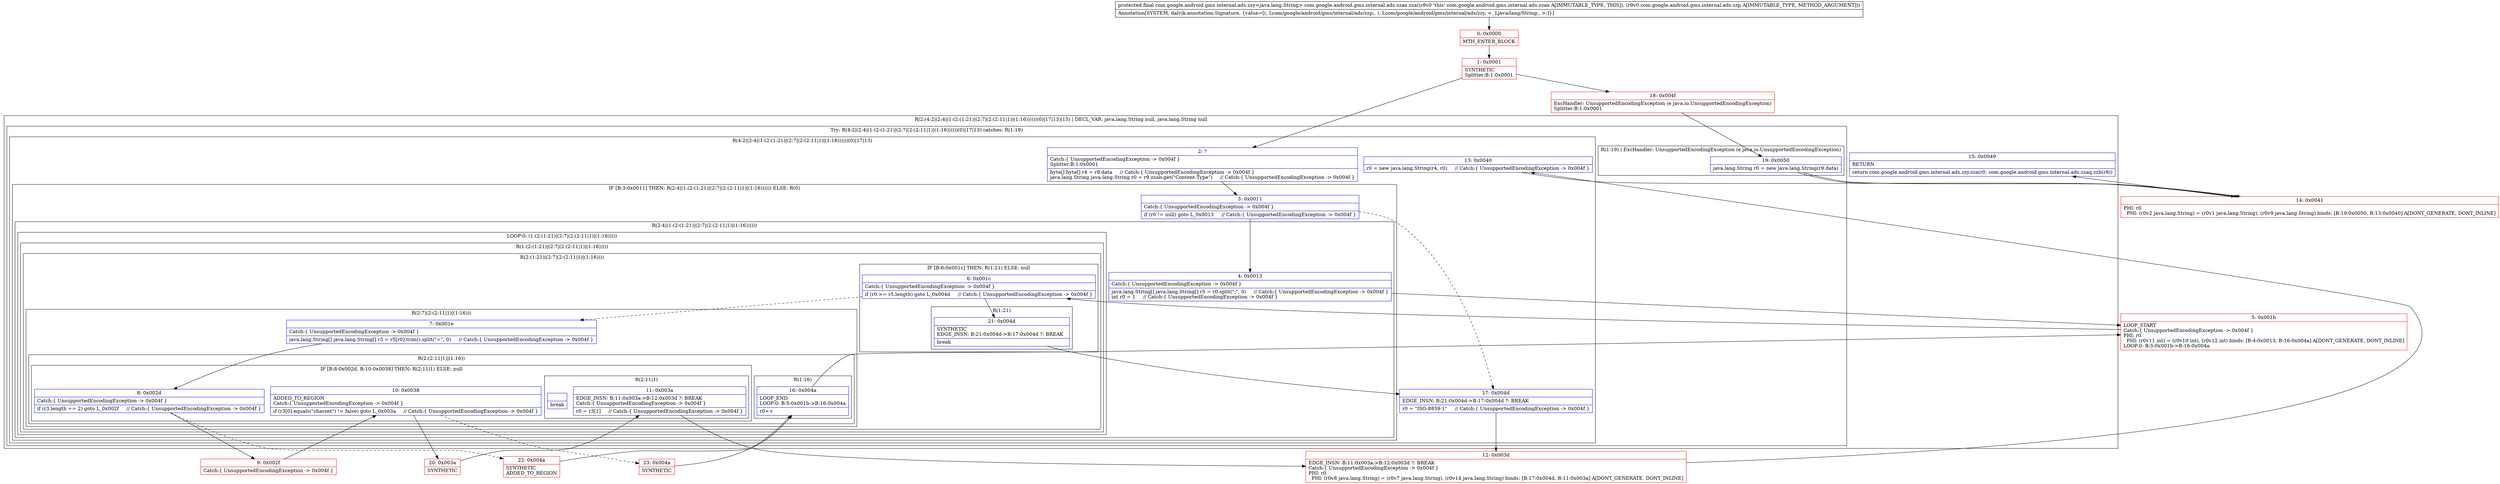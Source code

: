 digraph "CFG forcom.google.android.gms.internal.ads.zzax.zza(Lcom\/google\/android\/gms\/internal\/ads\/zzp;)Lcom\/google\/android\/gms\/internal\/ads\/zzy;" {
subgraph cluster_Region_20849906 {
label = "R(2:(4:2|(2:4|(1:(2:(1:21)|(2:7|(2:(2:11|1)|(1:16))))))(0)|17|13)|15) | DECL_VAR: java.lang.String null, java.lang.String null\l";
node [shape=record,color=blue];
subgraph cluster_TryCatchRegion_886662249 {
label = "Try: R(4:2|(2:4|(1:(2:(1:21)|(2:7|(2:(2:11|1)|(1:16))))))(0)|17|13) catches: R(1:19)";
node [shape=record,color=blue];
subgraph cluster_Region_1624851558 {
label = "R(4:2|(2:4|(1:(2:(1:21)|(2:7|(2:(2:11|1)|(1:16))))))(0)|17|13)";
node [shape=record,color=blue];
Node_2 [shape=record,label="{2\:\ ?|Catch:\{ UnsupportedEncodingException \-\> 0x004f \}\lSplitter:B:1:0x0001\l|byte[] byte[] r4 = r9.data     \/\/ Catch:\{ UnsupportedEncodingException \-\> 0x004f \}\ljava.lang.String java.lang.String r0 = r9.zzab.get(\"Content\-Type\")     \/\/ Catch:\{ UnsupportedEncodingException \-\> 0x004f \}\l}"];
subgraph cluster_IfRegion_1041310145 {
label = "IF [B:3:0x0011] THEN: R(2:4|(1:(2:(1:21)|(2:7|(2:(2:11|1)|(1:16)))))) ELSE: R(0)";
node [shape=record,color=blue];
Node_3 [shape=record,label="{3\:\ 0x0011|Catch:\{ UnsupportedEncodingException \-\> 0x004f \}\l|if (r0 != null) goto L_0x0013     \/\/ Catch:\{ UnsupportedEncodingException \-\> 0x004f \}\l}"];
subgraph cluster_Region_1868311292 {
label = "R(2:4|(1:(2:(1:21)|(2:7|(2:(2:11|1)|(1:16))))))";
node [shape=record,color=blue];
Node_4 [shape=record,label="{4\:\ 0x0013|Catch:\{ UnsupportedEncodingException \-\> 0x004f \}\l|java.lang.String[] java.lang.String[] r5 = r0.split(\";\", 0)     \/\/ Catch:\{ UnsupportedEncodingException \-\> 0x004f \}\lint r0 = 1     \/\/ Catch:\{ UnsupportedEncodingException \-\> 0x004f \}\l}"];
subgraph cluster_LoopRegion_464987453 {
label = "LOOP:0: (1:(2:(1:21)|(2:7|(2:(2:11|1)|(1:16)))))";
node [shape=record,color=blue];
subgraph cluster_Region_1962827478 {
label = "R(1:(2:(1:21)|(2:7|(2:(2:11|1)|(1:16)))))";
node [shape=record,color=blue];
subgraph cluster_Region_68676879 {
label = "R(2:(1:21)|(2:7|(2:(2:11|1)|(1:16))))";
node [shape=record,color=blue];
subgraph cluster_IfRegion_1141589488 {
label = "IF [B:6:0x001c] THEN: R(1:21) ELSE: null";
node [shape=record,color=blue];
Node_6 [shape=record,label="{6\:\ 0x001c|Catch:\{ UnsupportedEncodingException \-\> 0x004f \}\l|if (r0 \>= r5.length) goto L_0x004d     \/\/ Catch:\{ UnsupportedEncodingException \-\> 0x004f \}\l}"];
subgraph cluster_Region_2073181128 {
label = "R(1:21)";
node [shape=record,color=blue];
Node_21 [shape=record,label="{21\:\ 0x004d|SYNTHETIC\lEDGE_INSN: B:21:0x004d\-\>B:17:0x004d ?: BREAK  \l|break\l}"];
}
}
subgraph cluster_Region_1931701145 {
label = "R(2:7|(2:(2:11|1)|(1:16)))";
node [shape=record,color=blue];
Node_7 [shape=record,label="{7\:\ 0x001e|Catch:\{ UnsupportedEncodingException \-\> 0x004f \}\l|java.lang.String[] java.lang.String[] r3 = r5[r0].trim().split(\"=\", 0)     \/\/ Catch:\{ UnsupportedEncodingException \-\> 0x004f \}\l}"];
subgraph cluster_Region_1504601930 {
label = "R(2:(2:11|1)|(1:16))";
node [shape=record,color=blue];
subgraph cluster_IfRegion_1308413784 {
label = "IF [B:8:0x002d, B:10:0x0038] THEN: R(2:11|1) ELSE: null";
node [shape=record,color=blue];
Node_8 [shape=record,label="{8\:\ 0x002d|Catch:\{ UnsupportedEncodingException \-\> 0x004f \}\l|if (r3.length == 2) goto L_0x002f     \/\/ Catch:\{ UnsupportedEncodingException \-\> 0x004f \}\l}"];
Node_10 [shape=record,label="{10\:\ 0x0038|ADDED_TO_REGION\lCatch:\{ UnsupportedEncodingException \-\> 0x004f \}\l|if (r3[0].equals(\"charset\") != false) goto L_0x003a     \/\/ Catch:\{ UnsupportedEncodingException \-\> 0x004f \}\l}"];
subgraph cluster_Region_1859900985 {
label = "R(2:11|1)";
node [shape=record,color=blue];
Node_11 [shape=record,label="{11\:\ 0x003a|EDGE_INSN: B:11:0x003a\-\>B:12:0x003d ?: BREAK  \lCatch:\{ UnsupportedEncodingException \-\> 0x004f \}\l|r0 = r3[1]     \/\/ Catch:\{ UnsupportedEncodingException \-\> 0x004f \}\l}"];
Node_InsnContainer_1604360775 [shape=record,label="{|break\l}"];
}
}
subgraph cluster_Region_2108077259 {
label = "R(1:16)";
node [shape=record,color=blue];
Node_16 [shape=record,label="{16\:\ 0x004a|LOOP_END\lLOOP:0: B:5:0x001b\-\>B:16:0x004a\l|r0++\l}"];
}
}
}
}
}
}
}
subgraph cluster_Region_1684302633 {
label = "R(0)";
node [shape=record,color=blue];
}
}
Node_17 [shape=record,label="{17\:\ 0x004d|EDGE_INSN: B:21:0x004d\-\>B:17:0x004d ?: BREAK  \l|r0 = \"ISO\-8859\-1\"     \/\/ Catch:\{ UnsupportedEncodingException \-\> 0x004f \}\l}"];
Node_13 [shape=record,label="{13\:\ 0x0040|r0 = new java.lang.String(r4, r0)     \/\/ Catch:\{ UnsupportedEncodingException \-\> 0x004f \}\l}"];
}
subgraph cluster_Region_1090011097 {
label = "R(1:19) | ExcHandler: UnsupportedEncodingException (e java.io.UnsupportedEncodingException)\l";
node [shape=record,color=blue];
Node_19 [shape=record,label="{19\:\ 0x0050|java.lang.String r0 = new java.lang.String(r9.data)\l}"];
}
}
Node_15 [shape=record,label="{15\:\ 0x0049|RETURN\l|return com.google.android.gms.internal.ads.zzy.zza(r0, com.google.android.gms.internal.ads.zzaq.zzb(r9))\l}"];
}
subgraph cluster_Region_1090011097 {
label = "R(1:19) | ExcHandler: UnsupportedEncodingException (e java.io.UnsupportedEncodingException)\l";
node [shape=record,color=blue];
Node_19 [shape=record,label="{19\:\ 0x0050|java.lang.String r0 = new java.lang.String(r9.data)\l}"];
}
Node_0 [shape=record,color=red,label="{0\:\ 0x0000|MTH_ENTER_BLOCK\l}"];
Node_1 [shape=record,color=red,label="{1\:\ 0x0001|SYNTHETIC\lSplitter:B:1:0x0001\l}"];
Node_5 [shape=record,color=red,label="{5\:\ 0x001b|LOOP_START\lCatch:\{ UnsupportedEncodingException \-\> 0x004f \}\lPHI: r0 \l  PHI: (r0v11 int) = (r0v10 int), (r0v12 int) binds: [B:4:0x0013, B:16:0x004a] A[DONT_GENERATE, DONT_INLINE]\lLOOP:0: B:5:0x001b\-\>B:16:0x004a\l}"];
Node_9 [shape=record,color=red,label="{9\:\ 0x002f|Catch:\{ UnsupportedEncodingException \-\> 0x004f \}\l}"];
Node_12 [shape=record,color=red,label="{12\:\ 0x003d|EDGE_INSN: B:11:0x003a\-\>B:12:0x003d ?: BREAK  \lCatch:\{ UnsupportedEncodingException \-\> 0x004f \}\lPHI: r0 \l  PHI: (r0v8 java.lang.String) = (r0v7 java.lang.String), (r0v14 java.lang.String) binds: [B:17:0x004d, B:11:0x003a] A[DONT_GENERATE, DONT_INLINE]\l}"];
Node_14 [shape=record,color=red,label="{14\:\ 0x0041|PHI: r0 \l  PHI: (r0v2 java.lang.String) = (r0v1 java.lang.String), (r0v9 java.lang.String) binds: [B:19:0x0050, B:13:0x0040] A[DONT_GENERATE, DONT_INLINE]\l}"];
Node_18 [shape=record,color=red,label="{18\:\ 0x004f|ExcHandler: UnsupportedEncodingException (e java.io.UnsupportedEncodingException)\lSplitter:B:1:0x0001\l}"];
Node_20 [shape=record,color=red,label="{20\:\ 0x003a|SYNTHETIC\l}"];
Node_22 [shape=record,color=red,label="{22\:\ 0x004a|SYNTHETIC\lADDED_TO_REGION\l}"];
Node_23 [shape=record,color=red,label="{23\:\ 0x004a|SYNTHETIC\l}"];
MethodNode[shape=record,label="{protected final com.google.android.gms.internal.ads.zzy\<java.lang.String\> com.google.android.gms.internal.ads.zzax.zza((r8v0 'this' com.google.android.gms.internal.ads.zzax A[IMMUTABLE_TYPE, THIS]), (r9v0 com.google.android.gms.internal.ads.zzp A[IMMUTABLE_TYPE, METHOD_ARGUMENT]))  | Annotation[SYSTEM, dalvik.annotation.Signature, \{value=[(, Lcom\/google\/android\/gms\/internal\/ads\/zzp;, ), Lcom\/google\/android\/gms\/internal\/ads\/zzy, \<, Ljava\/lang\/String;, \>;]\}]\l}"];
MethodNode -> Node_0;
Node_2 -> Node_3;
Node_3 -> Node_4;
Node_3 -> Node_17[style=dashed];
Node_4 -> Node_5;
Node_6 -> Node_7[style=dashed];
Node_6 -> Node_21;
Node_21 -> Node_17;
Node_7 -> Node_8;
Node_8 -> Node_9;
Node_8 -> Node_22[style=dashed];
Node_10 -> Node_20;
Node_10 -> Node_23[style=dashed];
Node_11 -> Node_12;
Node_16 -> Node_5;
Node_17 -> Node_12;
Node_13 -> Node_14;
Node_19 -> Node_14;
Node_19 -> Node_14;
Node_0 -> Node_1;
Node_1 -> Node_2;
Node_1 -> Node_18;
Node_5 -> Node_6;
Node_9 -> Node_10;
Node_12 -> Node_13;
Node_14 -> Node_15;
Node_18 -> Node_19;
Node_20 -> Node_11;
Node_22 -> Node_16;
Node_23 -> Node_16;
}

